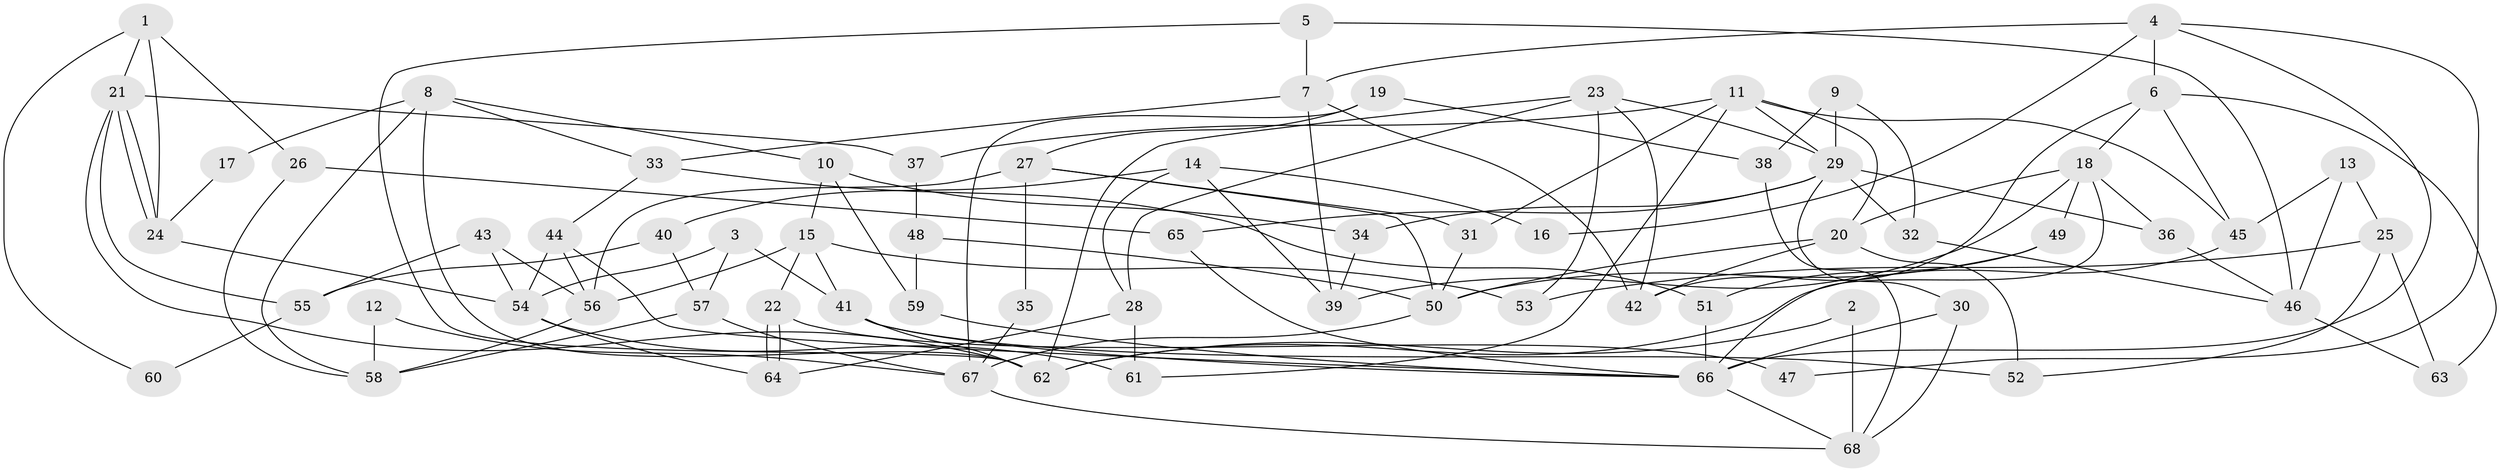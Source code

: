 // Generated by graph-tools (version 1.1) at 2025/11/02/27/25 16:11:23]
// undirected, 68 vertices, 136 edges
graph export_dot {
graph [start="1"]
  node [color=gray90,style=filled];
  1;
  2;
  3;
  4;
  5;
  6;
  7;
  8;
  9;
  10;
  11;
  12;
  13;
  14;
  15;
  16;
  17;
  18;
  19;
  20;
  21;
  22;
  23;
  24;
  25;
  26;
  27;
  28;
  29;
  30;
  31;
  32;
  33;
  34;
  35;
  36;
  37;
  38;
  39;
  40;
  41;
  42;
  43;
  44;
  45;
  46;
  47;
  48;
  49;
  50;
  51;
  52;
  53;
  54;
  55;
  56;
  57;
  58;
  59;
  60;
  61;
  62;
  63;
  64;
  65;
  66;
  67;
  68;
  1 -- 21;
  1 -- 24;
  1 -- 26;
  1 -- 60;
  2 -- 62;
  2 -- 68;
  3 -- 41;
  3 -- 57;
  3 -- 54;
  4 -- 66;
  4 -- 6;
  4 -- 7;
  4 -- 16;
  4 -- 47;
  5 -- 62;
  5 -- 7;
  5 -- 46;
  6 -- 45;
  6 -- 18;
  6 -- 42;
  6 -- 63;
  7 -- 42;
  7 -- 33;
  7 -- 39;
  8 -- 10;
  8 -- 62;
  8 -- 17;
  8 -- 33;
  8 -- 58;
  9 -- 29;
  9 -- 32;
  9 -- 38;
  10 -- 34;
  10 -- 15;
  10 -- 59;
  11 -- 61;
  11 -- 29;
  11 -- 20;
  11 -- 31;
  11 -- 37;
  11 -- 45;
  12 -- 67;
  12 -- 58;
  13 -- 25;
  13 -- 46;
  13 -- 45;
  14 -- 39;
  14 -- 28;
  14 -- 16;
  14 -- 40;
  15 -- 56;
  15 -- 41;
  15 -- 22;
  15 -- 53;
  17 -- 24;
  18 -- 20;
  18 -- 49;
  18 -- 36;
  18 -- 39;
  18 -- 66;
  19 -- 27;
  19 -- 38;
  19 -- 67;
  20 -- 50;
  20 -- 42;
  20 -- 52;
  21 -- 62;
  21 -- 24;
  21 -- 24;
  21 -- 37;
  21 -- 55;
  22 -- 64;
  22 -- 64;
  22 -- 47;
  23 -- 62;
  23 -- 42;
  23 -- 28;
  23 -- 29;
  23 -- 53;
  24 -- 54;
  25 -- 63;
  25 -- 53;
  25 -- 52;
  26 -- 58;
  26 -- 65;
  27 -- 50;
  27 -- 31;
  27 -- 35;
  27 -- 56;
  28 -- 64;
  28 -- 61;
  29 -- 30;
  29 -- 32;
  29 -- 34;
  29 -- 36;
  29 -- 65;
  30 -- 68;
  30 -- 66;
  31 -- 50;
  32 -- 46;
  33 -- 44;
  33 -- 51;
  34 -- 39;
  35 -- 67;
  36 -- 46;
  37 -- 48;
  38 -- 68;
  40 -- 55;
  40 -- 57;
  41 -- 66;
  41 -- 52;
  41 -- 62;
  43 -- 54;
  43 -- 56;
  43 -- 55;
  44 -- 66;
  44 -- 54;
  44 -- 56;
  45 -- 62;
  46 -- 63;
  48 -- 59;
  48 -- 50;
  49 -- 51;
  49 -- 50;
  50 -- 67;
  51 -- 66;
  54 -- 61;
  54 -- 64;
  55 -- 60;
  56 -- 58;
  57 -- 58;
  57 -- 67;
  59 -- 66;
  65 -- 66;
  66 -- 68;
  67 -- 68;
}
